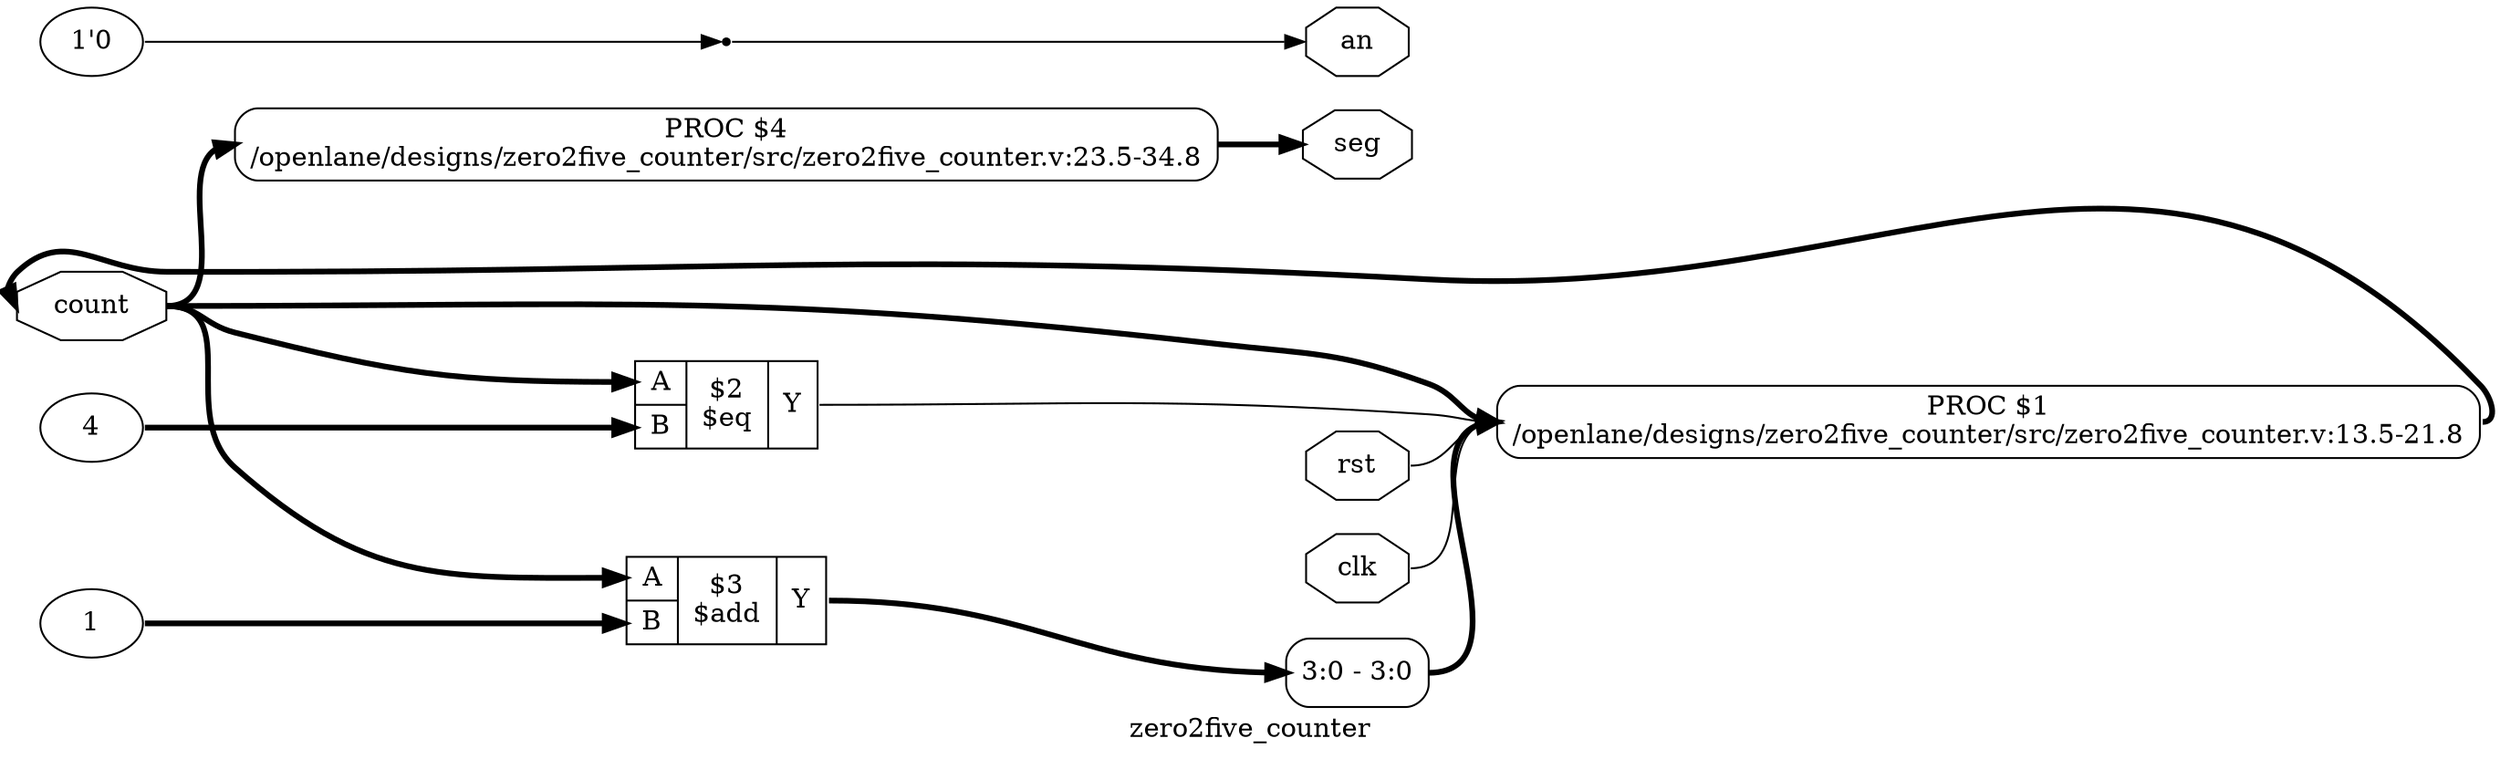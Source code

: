 digraph "zero2five_counter" {
label="zero2five_counter";
rankdir="LR";
remincross=true;
n6 [ shape=octagon, label="seg", color="black", fontcolor="black" ];
n7 [ shape=octagon, label="an", color="black", fontcolor="black" ];
n8 [ shape=octagon, label="count", color="black", fontcolor="black" ];
n9 [ shape=octagon, label="rst", color="black", fontcolor="black" ];
n10 [ shape=octagon, label="clk", color="black", fontcolor="black" ];
v0 [ label="1" ];
c14 [ shape=record, label="{{<p11> A|<p12> B}|$3\n$add|{<p13> Y}}",  ];
v1 [ label="4" ];
c15 [ shape=record, label="{{<p11> A|<p12> B}|$2\n$eq|{<p13> Y}}",  ];
p2 [shape=box, style=rounded, label="PROC $4\n/openlane/designs/zero2five_counter/src/zero2five_counter.v:23.5-34.8", ];
x4 [ shape=record, style=rounded, label="<s0> 3:0 - 3:0 ", color="black", fontcolor="black" ];
p3 [shape=box, style=rounded, label="PROC $1\n/openlane/designs/zero2five_counter/src/zero2five_counter.v:13.5-21.8", ];
v5 [ label="1'0" ];
x6 [shape=point, ];
n10:e -> p3:w [color="black", fontcolor="black", label=""];
c14:p13:e -> x4:s0:w [color="black", fontcolor="black", style="setlinewidth(3)", label=""];
c15:p13:e -> p3:w [color="black", fontcolor="black", label=""];
p2:e -> n6:w [color="black", fontcolor="black", style="setlinewidth(3)", label=""];
x6:e -> n7:w [color="black", fontcolor="black", label=""];
p3:e -> n8:w [color="black", fontcolor="black", style="setlinewidth(3)", label=""];
n8:e -> c14:p11:w [color="black", fontcolor="black", style="setlinewidth(3)", label=""];
n8:e -> c15:p11:w [color="black", fontcolor="black", style="setlinewidth(3)", label=""];
n8:e -> p2:w [color="black", fontcolor="black", style="setlinewidth(3)", label=""];
n8:e -> p3:w [color="black", fontcolor="black", style="setlinewidth(3)", label=""];
n9:e -> p3:w [color="black", fontcolor="black", label=""];
v0:e -> c14:p12:w [color="black", fontcolor="black", style="setlinewidth(3)", label=""];
v1:e -> c15:p12:w [color="black", fontcolor="black", style="setlinewidth(3)", label=""];
v5:e -> x6:w [color="black", fontcolor="black", label=""];
x4:e -> p3:w [color="black", fontcolor="black", style="setlinewidth(3)", label=""];
}
